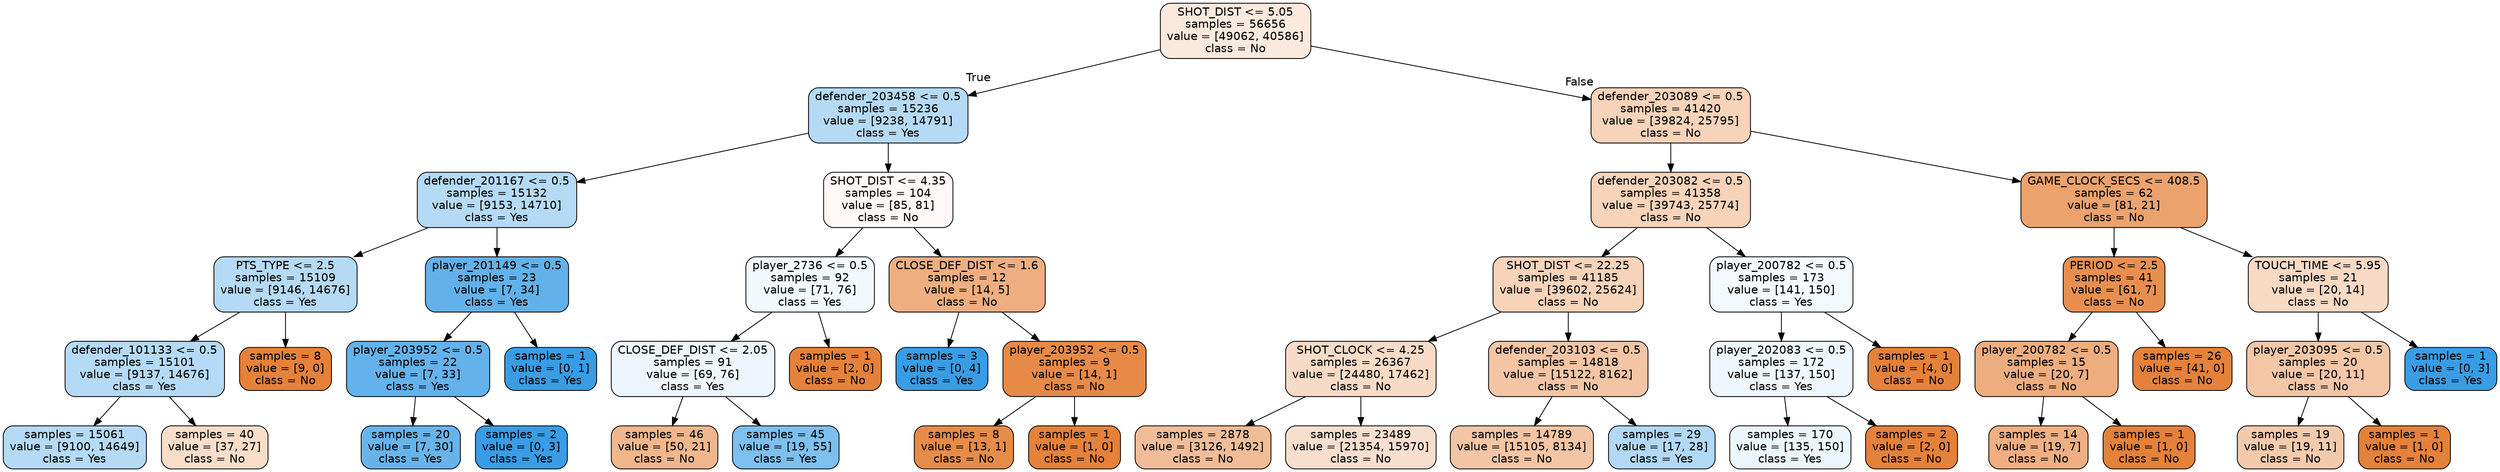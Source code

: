 digraph Tree {
node [shape=box, style="filled, rounded", color="black", fontname=helvetica] ;
edge [fontname=helvetica] ;
0 [label="SHOT_DIST <= 5.05\nsamples = 56656\nvalue = [49062, 40586]\nclass = No", fillcolor="#fbe9dd"] ;
1 [label="defender_203458 <= 0.5\nsamples = 15236\nvalue = [9238, 14791]\nclass = Yes", fillcolor="#b5daf5"] ;
0 -> 1 [labeldistance=2.5, labelangle=45, headlabel="True"] ;
2 [label="defender_201167 <= 0.5\nsamples = 15132\nvalue = [9153, 14710]\nclass = Yes", fillcolor="#b4daf5"] ;
1 -> 2 ;
3 [label="PTS_TYPE <= 2.5\nsamples = 15109\nvalue = [9146, 14676]\nclass = Yes", fillcolor="#b4daf5"] ;
2 -> 3 ;
4 [label="defender_101133 <= 0.5\nsamples = 15101\nvalue = [9137, 14676]\nclass = Yes", fillcolor="#b4daf5"] ;
3 -> 4 ;
5 [label="samples = 15061\nvalue = [9100, 14649]\nclass = Yes", fillcolor="#b4daf5"] ;
4 -> 5 ;
6 [label="samples = 40\nvalue = [37, 27]\nclass = No", fillcolor="#f8ddc9"] ;
4 -> 6 ;
7 [label="samples = 8\nvalue = [9, 0]\nclass = No", fillcolor="#e58139"] ;
3 -> 7 ;
8 [label="player_201149 <= 0.5\nsamples = 23\nvalue = [7, 34]\nclass = Yes", fillcolor="#62b1ea"] ;
2 -> 8 ;
9 [label="player_203952 <= 0.5\nsamples = 22\nvalue = [7, 33]\nclass = Yes", fillcolor="#63b2eb"] ;
8 -> 9 ;
10 [label="samples = 20\nvalue = [7, 30]\nclass = Yes", fillcolor="#67b4eb"] ;
9 -> 10 ;
11 [label="samples = 2\nvalue = [0, 3]\nclass = Yes", fillcolor="#399de5"] ;
9 -> 11 ;
12 [label="samples = 1\nvalue = [0, 1]\nclass = Yes", fillcolor="#399de5"] ;
8 -> 12 ;
13 [label="SHOT_DIST <= 4.35\nsamples = 104\nvalue = [85, 81]\nclass = No", fillcolor="#fef9f6"] ;
1 -> 13 ;
14 [label="player_2736 <= 0.5\nsamples = 92\nvalue = [71, 76]\nclass = Yes", fillcolor="#f2f9fd"] ;
13 -> 14 ;
15 [label="CLOSE_DEF_DIST <= 2.05\nsamples = 91\nvalue = [69, 76]\nclass = Yes", fillcolor="#edf6fd"] ;
14 -> 15 ;
16 [label="samples = 46\nvalue = [50, 21]\nclass = No", fillcolor="#f0b68c"] ;
15 -> 16 ;
17 [label="samples = 45\nvalue = [19, 55]\nclass = Yes", fillcolor="#7dbfee"] ;
15 -> 17 ;
18 [label="samples = 1\nvalue = [2, 0]\nclass = No", fillcolor="#e58139"] ;
14 -> 18 ;
19 [label="CLOSE_DEF_DIST <= 1.6\nsamples = 12\nvalue = [14, 5]\nclass = No", fillcolor="#eeae80"] ;
13 -> 19 ;
20 [label="samples = 3\nvalue = [0, 4]\nclass = Yes", fillcolor="#399de5"] ;
19 -> 20 ;
21 [label="player_203952 <= 0.5\nsamples = 9\nvalue = [14, 1]\nclass = No", fillcolor="#e78a47"] ;
19 -> 21 ;
22 [label="samples = 8\nvalue = [13, 1]\nclass = No", fillcolor="#e78b48"] ;
21 -> 22 ;
23 [label="samples = 1\nvalue = [1, 0]\nclass = No", fillcolor="#e58139"] ;
21 -> 23 ;
24 [label="defender_203089 <= 0.5\nsamples = 41420\nvalue = [39824, 25795]\nclass = No", fillcolor="#f6d3b9"] ;
0 -> 24 [labeldistance=2.5, labelangle=-45, headlabel="False"] ;
25 [label="defender_203082 <= 0.5\nsamples = 41358\nvalue = [39743, 25774]\nclass = No", fillcolor="#f6d3b9"] ;
24 -> 25 ;
26 [label="SHOT_DIST <= 22.25\nsamples = 41185\nvalue = [39602, 25624]\nclass = No", fillcolor="#f6d3b9"] ;
25 -> 26 ;
27 [label="SHOT_CLOCK <= 4.25\nsamples = 26367\nvalue = [24480, 17462]\nclass = No", fillcolor="#f8dbc6"] ;
26 -> 27 ;
28 [label="samples = 2878\nvalue = [3126, 1492]\nclass = No", fillcolor="#f1bd98"] ;
27 -> 28 ;
29 [label="samples = 23489\nvalue = [21354, 15970]\nclass = No", fillcolor="#f8dfcd"] ;
27 -> 29 ;
30 [label="defender_203103 <= 0.5\nsamples = 14818\nvalue = [15122, 8162]\nclass = No", fillcolor="#f3c5a4"] ;
26 -> 30 ;
31 [label="samples = 14789\nvalue = [15105, 8134]\nclass = No", fillcolor="#f3c5a4"] ;
30 -> 31 ;
32 [label="samples = 29\nvalue = [17, 28]\nclass = Yes", fillcolor="#b1d8f5"] ;
30 -> 32 ;
33 [label="player_200782 <= 0.5\nsamples = 173\nvalue = [141, 150]\nclass = Yes", fillcolor="#f3f9fd"] ;
25 -> 33 ;
34 [label="player_202083 <= 0.5\nsamples = 172\nvalue = [137, 150]\nclass = Yes", fillcolor="#eef7fd"] ;
33 -> 34 ;
35 [label="samples = 170\nvalue = [135, 150]\nclass = Yes", fillcolor="#ebf5fc"] ;
34 -> 35 ;
36 [label="samples = 2\nvalue = [2, 0]\nclass = No", fillcolor="#e58139"] ;
34 -> 36 ;
37 [label="samples = 1\nvalue = [4, 0]\nclass = No", fillcolor="#e58139"] ;
33 -> 37 ;
38 [label="GAME_CLOCK_SECS <= 408.5\nsamples = 62\nvalue = [81, 21]\nclass = No", fillcolor="#eca26c"] ;
24 -> 38 ;
39 [label="PERIOD <= 2.5\nsamples = 41\nvalue = [61, 7]\nclass = No", fillcolor="#e88f50"] ;
38 -> 39 ;
40 [label="player_200782 <= 0.5\nsamples = 15\nvalue = [20, 7]\nclass = No", fillcolor="#eead7e"] ;
39 -> 40 ;
41 [label="samples = 14\nvalue = [19, 7]\nclass = No", fillcolor="#efaf82"] ;
40 -> 41 ;
42 [label="samples = 1\nvalue = [1, 0]\nclass = No", fillcolor="#e58139"] ;
40 -> 42 ;
43 [label="samples = 26\nvalue = [41, 0]\nclass = No", fillcolor="#e58139"] ;
39 -> 43 ;
44 [label="TOUCH_TIME <= 5.95\nsamples = 21\nvalue = [20, 14]\nclass = No", fillcolor="#f7d9c4"] ;
38 -> 44 ;
45 [label="player_203095 <= 0.5\nsamples = 20\nvalue = [20, 11]\nclass = No", fillcolor="#f3c6a6"] ;
44 -> 45 ;
46 [label="samples = 19\nvalue = [19, 11]\nclass = No", fillcolor="#f4caac"] ;
45 -> 46 ;
47 [label="samples = 1\nvalue = [1, 0]\nclass = No", fillcolor="#e58139"] ;
45 -> 47 ;
48 [label="samples = 1\nvalue = [0, 3]\nclass = Yes", fillcolor="#399de5"] ;
44 -> 48 ;
}